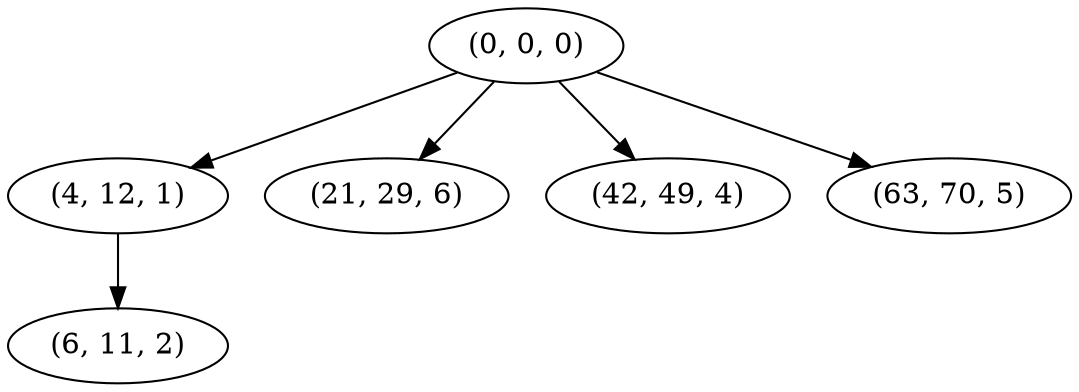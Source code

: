 digraph tree {
    "(0, 0, 0)";
    "(4, 12, 1)";
    "(6, 11, 2)";
    "(21, 29, 6)";
    "(42, 49, 4)";
    "(63, 70, 5)";
    "(0, 0, 0)" -> "(4, 12, 1)";
    "(0, 0, 0)" -> "(21, 29, 6)";
    "(0, 0, 0)" -> "(42, 49, 4)";
    "(0, 0, 0)" -> "(63, 70, 5)";
    "(4, 12, 1)" -> "(6, 11, 2)";
}
